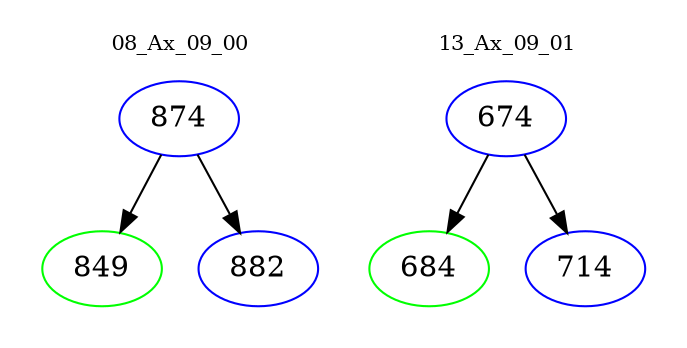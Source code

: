 digraph{
subgraph cluster_0 {
color = white
label = "08_Ax_09_00";
fontsize=10;
T0_874 [label="874", color="blue"]
T0_874 -> T0_849 [color="black"]
T0_849 [label="849", color="green"]
T0_874 -> T0_882 [color="black"]
T0_882 [label="882", color="blue"]
}
subgraph cluster_1 {
color = white
label = "13_Ax_09_01";
fontsize=10;
T1_674 [label="674", color="blue"]
T1_674 -> T1_684 [color="black"]
T1_684 [label="684", color="green"]
T1_674 -> T1_714 [color="black"]
T1_714 [label="714", color="blue"]
}
}
